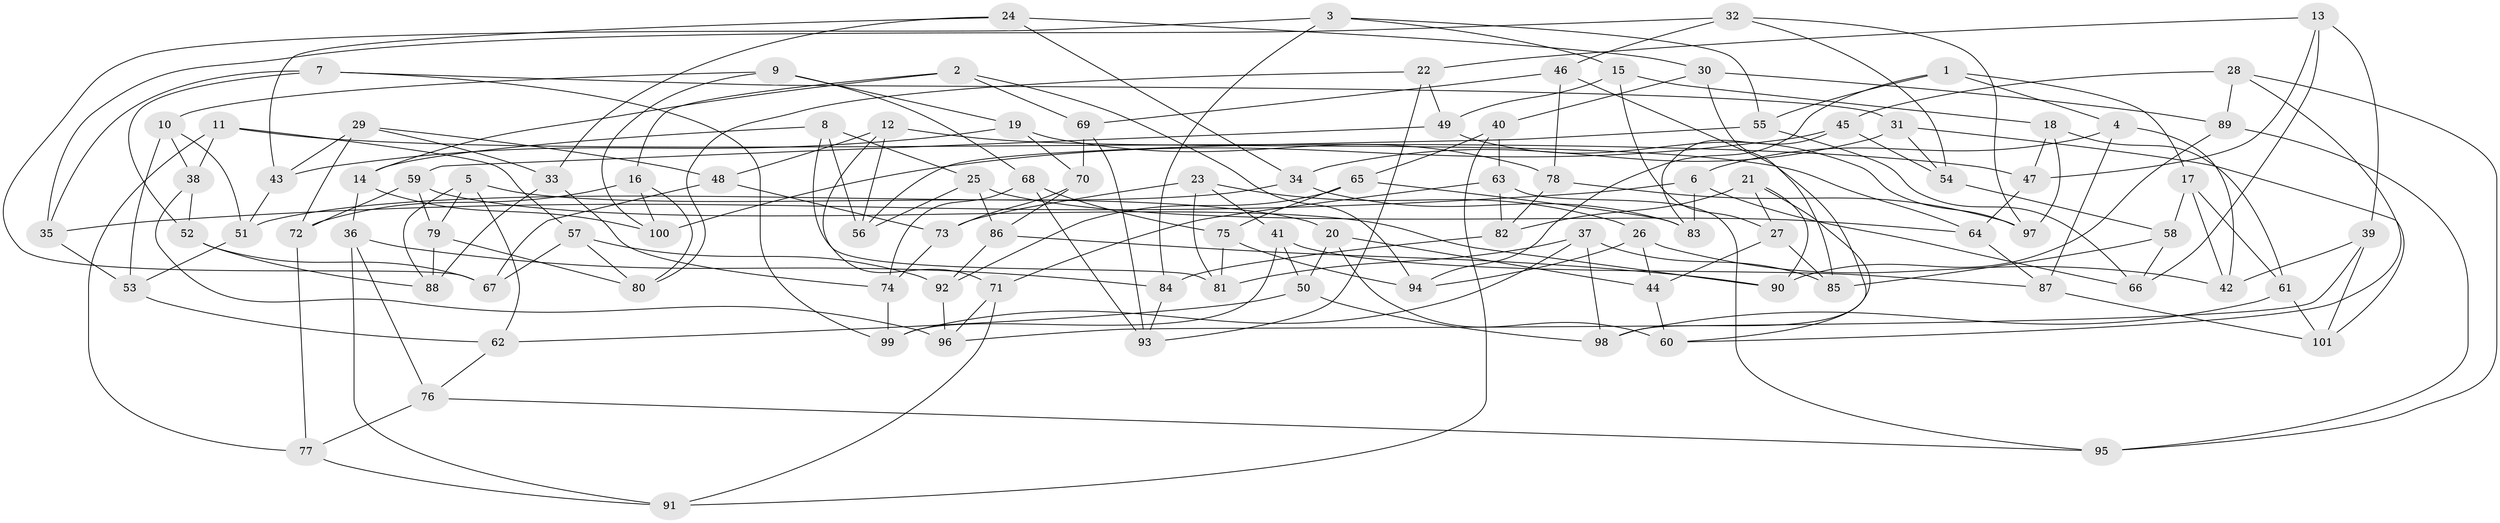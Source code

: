 // Generated by graph-tools (version 1.1) at 2025/50/03/09/25 03:50:44]
// undirected, 101 vertices, 202 edges
graph export_dot {
graph [start="1"]
  node [color=gray90,style=filled];
  1;
  2;
  3;
  4;
  5;
  6;
  7;
  8;
  9;
  10;
  11;
  12;
  13;
  14;
  15;
  16;
  17;
  18;
  19;
  20;
  21;
  22;
  23;
  24;
  25;
  26;
  27;
  28;
  29;
  30;
  31;
  32;
  33;
  34;
  35;
  36;
  37;
  38;
  39;
  40;
  41;
  42;
  43;
  44;
  45;
  46;
  47;
  48;
  49;
  50;
  51;
  52;
  53;
  54;
  55;
  56;
  57;
  58;
  59;
  60;
  61;
  62;
  63;
  64;
  65;
  66;
  67;
  68;
  69;
  70;
  71;
  72;
  73;
  74;
  75;
  76;
  77;
  78;
  79;
  80;
  81;
  82;
  83;
  84;
  85;
  86;
  87;
  88;
  89;
  90;
  91;
  92;
  93;
  94;
  95;
  96;
  97;
  98;
  99;
  100;
  101;
  1 -- 4;
  1 -- 55;
  1 -- 94;
  1 -- 17;
  2 -- 69;
  2 -- 94;
  2 -- 16;
  2 -- 14;
  3 -- 84;
  3 -- 55;
  3 -- 67;
  3 -- 15;
  4 -- 6;
  4 -- 87;
  4 -- 42;
  5 -- 20;
  5 -- 62;
  5 -- 88;
  5 -- 79;
  6 -- 83;
  6 -- 35;
  6 -- 66;
  7 -- 99;
  7 -- 52;
  7 -- 31;
  7 -- 35;
  8 -- 14;
  8 -- 56;
  8 -- 25;
  8 -- 81;
  9 -- 100;
  9 -- 10;
  9 -- 68;
  9 -- 19;
  10 -- 38;
  10 -- 51;
  10 -- 53;
  11 -- 47;
  11 -- 77;
  11 -- 57;
  11 -- 38;
  12 -- 71;
  12 -- 48;
  12 -- 64;
  12 -- 56;
  13 -- 39;
  13 -- 22;
  13 -- 66;
  13 -- 47;
  14 -- 36;
  14 -- 100;
  15 -- 18;
  15 -- 49;
  15 -- 27;
  16 -- 100;
  16 -- 72;
  16 -- 80;
  17 -- 58;
  17 -- 61;
  17 -- 42;
  18 -- 61;
  18 -- 97;
  18 -- 47;
  19 -- 70;
  19 -- 43;
  19 -- 78;
  20 -- 50;
  20 -- 60;
  20 -- 44;
  21 -- 27;
  21 -- 90;
  21 -- 60;
  21 -- 82;
  22 -- 93;
  22 -- 80;
  22 -- 49;
  23 -- 81;
  23 -- 26;
  23 -- 73;
  23 -- 41;
  24 -- 33;
  24 -- 34;
  24 -- 30;
  24 -- 43;
  25 -- 64;
  25 -- 56;
  25 -- 86;
  26 -- 44;
  26 -- 42;
  26 -- 94;
  27 -- 85;
  27 -- 44;
  28 -- 60;
  28 -- 95;
  28 -- 45;
  28 -- 89;
  29 -- 33;
  29 -- 72;
  29 -- 48;
  29 -- 43;
  30 -- 40;
  30 -- 89;
  30 -- 85;
  31 -- 34;
  31 -- 54;
  31 -- 101;
  32 -- 97;
  32 -- 54;
  32 -- 35;
  32 -- 46;
  33 -- 88;
  33 -- 74;
  34 -- 83;
  34 -- 51;
  35 -- 53;
  36 -- 84;
  36 -- 76;
  36 -- 91;
  37 -- 85;
  37 -- 81;
  37 -- 99;
  37 -- 98;
  38 -- 96;
  38 -- 52;
  39 -- 101;
  39 -- 96;
  39 -- 42;
  40 -- 65;
  40 -- 91;
  40 -- 63;
  41 -- 50;
  41 -- 87;
  41 -- 99;
  43 -- 51;
  44 -- 60;
  45 -- 54;
  45 -- 100;
  45 -- 83;
  46 -- 69;
  46 -- 98;
  46 -- 78;
  47 -- 64;
  48 -- 67;
  48 -- 73;
  49 -- 97;
  49 -- 59;
  50 -- 62;
  50 -- 98;
  51 -- 53;
  52 -- 67;
  52 -- 88;
  53 -- 62;
  54 -- 58;
  55 -- 66;
  55 -- 56;
  57 -- 80;
  57 -- 67;
  57 -- 92;
  58 -- 85;
  58 -- 66;
  59 -- 90;
  59 -- 72;
  59 -- 79;
  61 -- 101;
  61 -- 98;
  62 -- 76;
  63 -- 82;
  63 -- 71;
  63 -- 95;
  64 -- 87;
  65 -- 75;
  65 -- 83;
  65 -- 92;
  68 -- 93;
  68 -- 74;
  68 -- 75;
  69 -- 70;
  69 -- 93;
  70 -- 73;
  70 -- 86;
  71 -- 91;
  71 -- 96;
  72 -- 77;
  73 -- 74;
  74 -- 99;
  75 -- 81;
  75 -- 94;
  76 -- 95;
  76 -- 77;
  77 -- 91;
  78 -- 82;
  78 -- 97;
  79 -- 80;
  79 -- 88;
  82 -- 84;
  84 -- 93;
  86 -- 92;
  86 -- 90;
  87 -- 101;
  89 -- 95;
  89 -- 90;
  92 -- 96;
}
